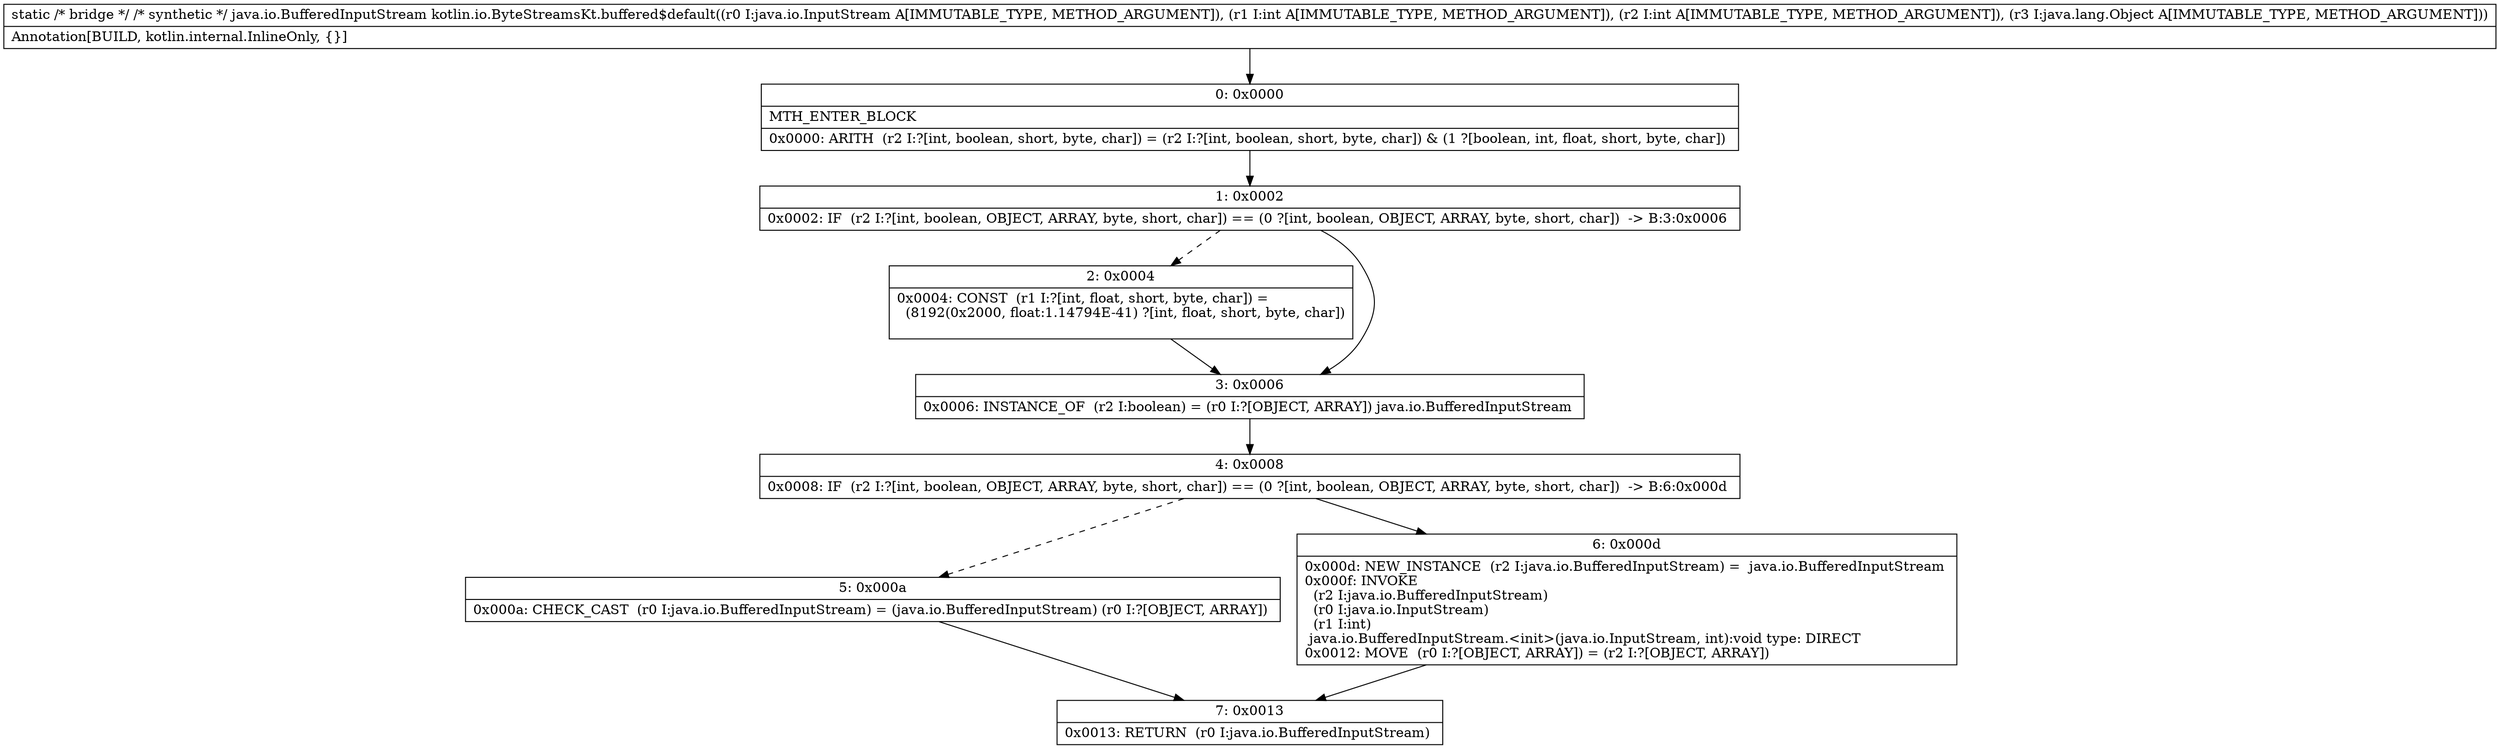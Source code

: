 digraph "CFG forkotlin.io.ByteStreamsKt.buffered$default(Ljava\/io\/InputStream;IILjava\/lang\/Object;)Ljava\/io\/BufferedInputStream;" {
Node_0 [shape=record,label="{0\:\ 0x0000|MTH_ENTER_BLOCK\l|0x0000: ARITH  (r2 I:?[int, boolean, short, byte, char]) = (r2 I:?[int, boolean, short, byte, char]) & (1 ?[boolean, int, float, short, byte, char]) \l}"];
Node_1 [shape=record,label="{1\:\ 0x0002|0x0002: IF  (r2 I:?[int, boolean, OBJECT, ARRAY, byte, short, char]) == (0 ?[int, boolean, OBJECT, ARRAY, byte, short, char])  \-\> B:3:0x0006 \l}"];
Node_2 [shape=record,label="{2\:\ 0x0004|0x0004: CONST  (r1 I:?[int, float, short, byte, char]) = \l  (8192(0x2000, float:1.14794E\-41) ?[int, float, short, byte, char])\l \l}"];
Node_3 [shape=record,label="{3\:\ 0x0006|0x0006: INSTANCE_OF  (r2 I:boolean) = (r0 I:?[OBJECT, ARRAY]) java.io.BufferedInputStream \l}"];
Node_4 [shape=record,label="{4\:\ 0x0008|0x0008: IF  (r2 I:?[int, boolean, OBJECT, ARRAY, byte, short, char]) == (0 ?[int, boolean, OBJECT, ARRAY, byte, short, char])  \-\> B:6:0x000d \l}"];
Node_5 [shape=record,label="{5\:\ 0x000a|0x000a: CHECK_CAST  (r0 I:java.io.BufferedInputStream) = (java.io.BufferedInputStream) (r0 I:?[OBJECT, ARRAY]) \l}"];
Node_6 [shape=record,label="{6\:\ 0x000d|0x000d: NEW_INSTANCE  (r2 I:java.io.BufferedInputStream) =  java.io.BufferedInputStream \l0x000f: INVOKE  \l  (r2 I:java.io.BufferedInputStream)\l  (r0 I:java.io.InputStream)\l  (r1 I:int)\l java.io.BufferedInputStream.\<init\>(java.io.InputStream, int):void type: DIRECT \l0x0012: MOVE  (r0 I:?[OBJECT, ARRAY]) = (r2 I:?[OBJECT, ARRAY]) \l}"];
Node_7 [shape=record,label="{7\:\ 0x0013|0x0013: RETURN  (r0 I:java.io.BufferedInputStream) \l}"];
MethodNode[shape=record,label="{static \/* bridge *\/ \/* synthetic *\/ java.io.BufferedInputStream kotlin.io.ByteStreamsKt.buffered$default((r0 I:java.io.InputStream A[IMMUTABLE_TYPE, METHOD_ARGUMENT]), (r1 I:int A[IMMUTABLE_TYPE, METHOD_ARGUMENT]), (r2 I:int A[IMMUTABLE_TYPE, METHOD_ARGUMENT]), (r3 I:java.lang.Object A[IMMUTABLE_TYPE, METHOD_ARGUMENT]))  | Annotation[BUILD, kotlin.internal.InlineOnly, \{\}]\l}"];
MethodNode -> Node_0;
Node_0 -> Node_1;
Node_1 -> Node_2[style=dashed];
Node_1 -> Node_3;
Node_2 -> Node_3;
Node_3 -> Node_4;
Node_4 -> Node_5[style=dashed];
Node_4 -> Node_6;
Node_5 -> Node_7;
Node_6 -> Node_7;
}


